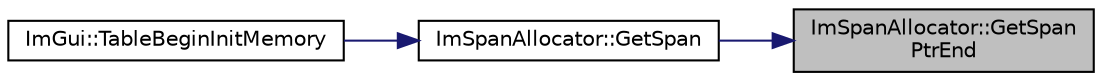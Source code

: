 digraph "ImSpanAllocator::GetSpanPtrEnd"
{
 // LATEX_PDF_SIZE
  edge [fontname="Helvetica",fontsize="10",labelfontname="Helvetica",labelfontsize="10"];
  node [fontname="Helvetica",fontsize="10",shape=record];
  rankdir="RL";
  Node1 [label="ImSpanAllocator::GetSpan\lPtrEnd",height=0.2,width=0.4,color="black", fillcolor="grey75", style="filled", fontcolor="black",tooltip=" "];
  Node1 -> Node2 [dir="back",color="midnightblue",fontsize="10",style="solid",fontname="Helvetica"];
  Node2 [label="ImSpanAllocator::GetSpan",height=0.2,width=0.4,color="black", fillcolor="white", style="filled",URL="$struct_im_span_allocator.html#a47aaeac7a303ec0d3a52e59189c4c627",tooltip=" "];
  Node2 -> Node3 [dir="back",color="midnightblue",fontsize="10",style="solid",fontname="Helvetica"];
  Node3 [label="ImGui::TableBeginInitMemory",height=0.2,width=0.4,color="black", fillcolor="white", style="filled",URL="$namespace_im_gui.html#a41533f5f77df0241f9f4aaa17d01a0d7",tooltip=" "];
}
